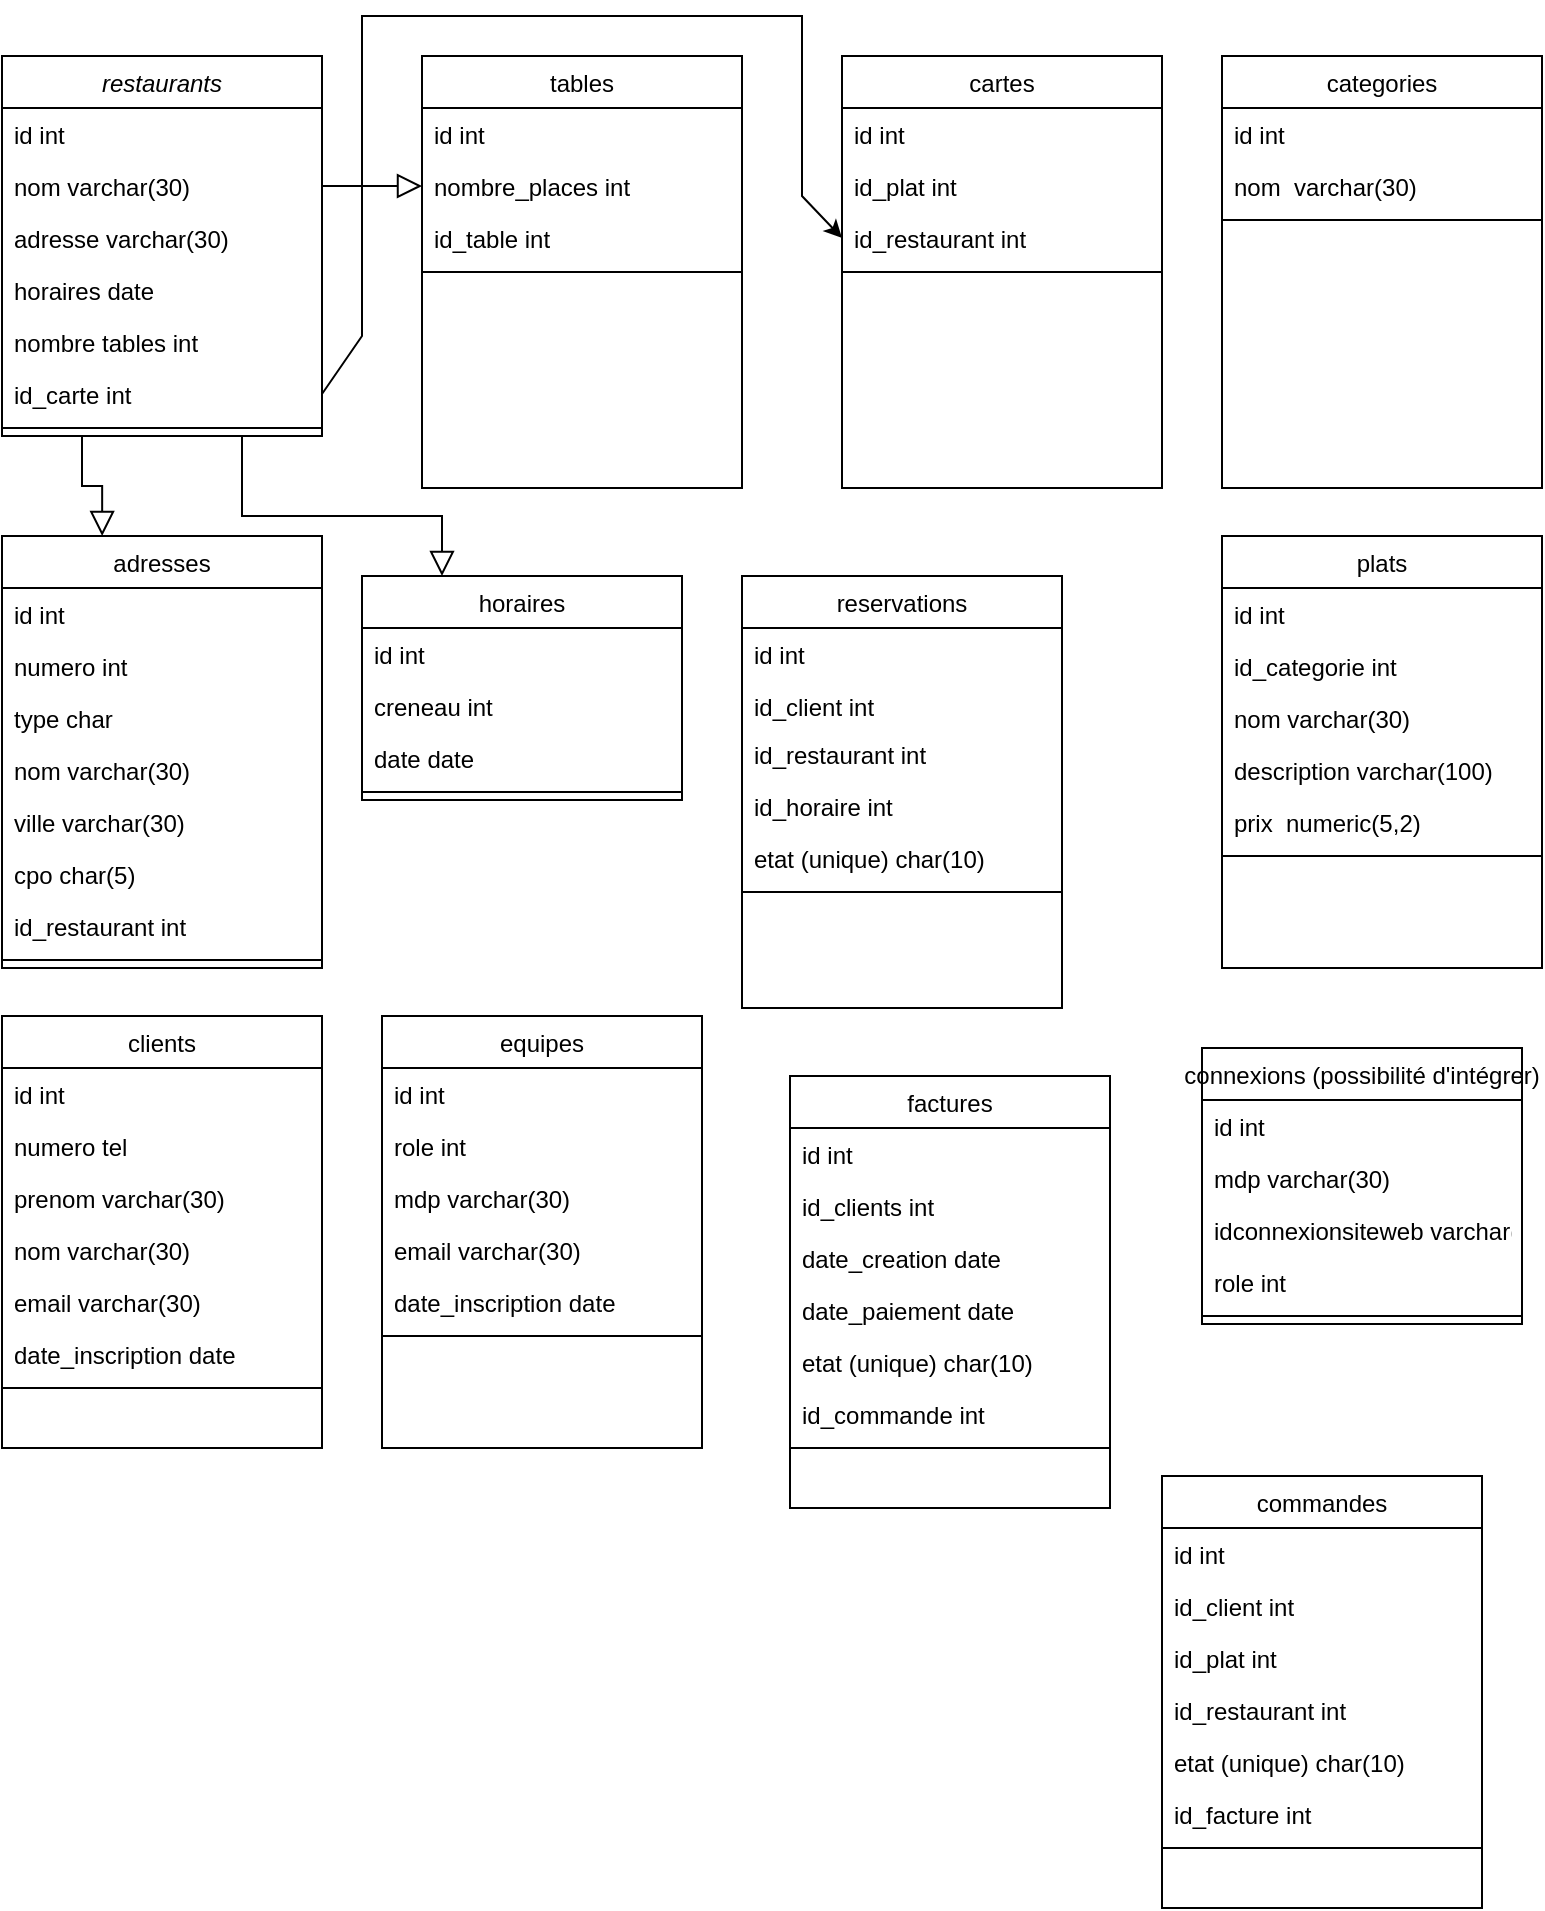<mxfile version="22.1.11" type="github">
  <diagram id="C5RBs43oDa-KdzZeNtuy" name="Page-1">
    <mxGraphModel dx="1687" dy="2047" grid="1" gridSize="10" guides="1" tooltips="1" connect="1" arrows="1" fold="1" page="1" pageScale="1" pageWidth="827" pageHeight="1169" math="0" shadow="0">
      <root>
        <mxCell id="WIyWlLk6GJQsqaUBKTNV-0" />
        <mxCell id="WIyWlLk6GJQsqaUBKTNV-1" parent="WIyWlLk6GJQsqaUBKTNV-0" />
        <mxCell id="zkfFHV4jXpPFQw0GAbJ--0" value="restaurants" style="swimlane;fontStyle=2;align=center;verticalAlign=top;childLayout=stackLayout;horizontal=1;startSize=26;horizontalStack=0;resizeParent=1;resizeLast=0;collapsible=1;marginBottom=0;rounded=0;shadow=0;strokeWidth=1;" parent="WIyWlLk6GJQsqaUBKTNV-1" vertex="1">
          <mxGeometry x="20" y="20" width="160" height="190" as="geometry">
            <mxRectangle x="230" y="140" width="160" height="26" as="alternateBounds" />
          </mxGeometry>
        </mxCell>
        <mxCell id="Daupk8jCRFXHcNshcbmI-2" value="id int" style="text;align=left;verticalAlign=top;spacingLeft=4;spacingRight=4;overflow=hidden;rotatable=0;points=[[0,0.5],[1,0.5]];portConstraint=eastwest;rounded=0;shadow=0;html=0;" vertex="1" parent="zkfFHV4jXpPFQw0GAbJ--0">
          <mxGeometry y="26" width="160" height="26" as="geometry" />
        </mxCell>
        <mxCell id="zkfFHV4jXpPFQw0GAbJ--1" value="nom varchar(30)" style="text;align=left;verticalAlign=top;spacingLeft=4;spacingRight=4;overflow=hidden;rotatable=0;points=[[0,0.5],[1,0.5]];portConstraint=eastwest;" parent="zkfFHV4jXpPFQw0GAbJ--0" vertex="1">
          <mxGeometry y="52" width="160" height="26" as="geometry" />
        </mxCell>
        <mxCell id="zkfFHV4jXpPFQw0GAbJ--2" value="adresse varchar(30)" style="text;align=left;verticalAlign=top;spacingLeft=4;spacingRight=4;overflow=hidden;rotatable=0;points=[[0,0.5],[1,0.5]];portConstraint=eastwest;rounded=0;shadow=0;html=0;" parent="zkfFHV4jXpPFQw0GAbJ--0" vertex="1">
          <mxGeometry y="78" width="160" height="26" as="geometry" />
        </mxCell>
        <mxCell id="zkfFHV4jXpPFQw0GAbJ--3" value="horaires date" style="text;align=left;verticalAlign=top;spacingLeft=4;spacingRight=4;overflow=hidden;rotatable=0;points=[[0,0.5],[1,0.5]];portConstraint=eastwest;rounded=0;shadow=0;html=0;" parent="zkfFHV4jXpPFQw0GAbJ--0" vertex="1">
          <mxGeometry y="104" width="160" height="26" as="geometry" />
        </mxCell>
        <mxCell id="THNNSNgmlFF1877StKQR-0" value="nombre tables int" style="text;align=left;verticalAlign=top;spacingLeft=4;spacingRight=4;overflow=hidden;rotatable=0;points=[[0,0.5],[1,0.5]];portConstraint=eastwest;rounded=0;shadow=0;html=0;" parent="zkfFHV4jXpPFQw0GAbJ--0" vertex="1">
          <mxGeometry y="130" width="160" height="26" as="geometry" />
        </mxCell>
        <mxCell id="THNNSNgmlFF1877StKQR-6" value="id_carte int" style="text;align=left;verticalAlign=top;spacingLeft=4;spacingRight=4;overflow=hidden;rotatable=0;points=[[0,0.5],[1,0.5]];portConstraint=eastwest;rounded=0;shadow=0;html=0;" parent="zkfFHV4jXpPFQw0GAbJ--0" vertex="1">
          <mxGeometry y="156" width="160" height="26" as="geometry" />
        </mxCell>
        <mxCell id="zkfFHV4jXpPFQw0GAbJ--4" value="" style="line;html=1;strokeWidth=1;align=left;verticalAlign=middle;spacingTop=-1;spacingLeft=3;spacingRight=3;rotatable=0;labelPosition=right;points=[];portConstraint=eastwest;" parent="zkfFHV4jXpPFQw0GAbJ--0" vertex="1">
          <mxGeometry y="182" width="160" height="8" as="geometry" />
        </mxCell>
        <mxCell id="zkfFHV4jXpPFQw0GAbJ--6" value="adresses" style="swimlane;fontStyle=0;align=center;verticalAlign=top;childLayout=stackLayout;horizontal=1;startSize=26;horizontalStack=0;resizeParent=1;resizeLast=0;collapsible=1;marginBottom=0;rounded=0;shadow=0;strokeWidth=1;" parent="WIyWlLk6GJQsqaUBKTNV-1" vertex="1">
          <mxGeometry x="20" y="260" width="160" height="216" as="geometry">
            <mxRectangle x="130" y="380" width="160" height="26" as="alternateBounds" />
          </mxGeometry>
        </mxCell>
        <mxCell id="Daupk8jCRFXHcNshcbmI-3" value="id int" style="text;align=left;verticalAlign=top;spacingLeft=4;spacingRight=4;overflow=hidden;rotatable=0;points=[[0,0.5],[1,0.5]];portConstraint=eastwest;rounded=0;shadow=0;html=0;" vertex="1" parent="zkfFHV4jXpPFQw0GAbJ--6">
          <mxGeometry y="26" width="160" height="26" as="geometry" />
        </mxCell>
        <mxCell id="zkfFHV4jXpPFQw0GAbJ--7" value="numero int" style="text;align=left;verticalAlign=top;spacingLeft=4;spacingRight=4;overflow=hidden;rotatable=0;points=[[0,0.5],[1,0.5]];portConstraint=eastwest;" parent="zkfFHV4jXpPFQw0GAbJ--6" vertex="1">
          <mxGeometry y="52" width="160" height="26" as="geometry" />
        </mxCell>
        <mxCell id="zkfFHV4jXpPFQw0GAbJ--8" value="type char" style="text;align=left;verticalAlign=top;spacingLeft=4;spacingRight=4;overflow=hidden;rotatable=0;points=[[0,0.5],[1,0.5]];portConstraint=eastwest;rounded=0;shadow=0;html=0;" parent="zkfFHV4jXpPFQw0GAbJ--6" vertex="1">
          <mxGeometry y="78" width="160" height="26" as="geometry" />
        </mxCell>
        <mxCell id="THNNSNgmlFF1877StKQR-1" value="nom varchar(30)" style="text;align=left;verticalAlign=top;spacingLeft=4;spacingRight=4;overflow=hidden;rotatable=0;points=[[0,0.5],[1,0.5]];portConstraint=eastwest;rounded=0;shadow=0;html=0;" parent="zkfFHV4jXpPFQw0GAbJ--6" vertex="1">
          <mxGeometry y="104" width="160" height="26" as="geometry" />
        </mxCell>
        <mxCell id="THNNSNgmlFF1877StKQR-3" value="ville varchar(30)" style="text;align=left;verticalAlign=top;spacingLeft=4;spacingRight=4;overflow=hidden;rotatable=0;points=[[0,0.5],[1,0.5]];portConstraint=eastwest;rounded=0;shadow=0;html=0;" parent="zkfFHV4jXpPFQw0GAbJ--6" vertex="1">
          <mxGeometry y="130" width="160" height="26" as="geometry" />
        </mxCell>
        <mxCell id="THNNSNgmlFF1877StKQR-2" value="cpo char(5)" style="text;align=left;verticalAlign=top;spacingLeft=4;spacingRight=4;overflow=hidden;rotatable=0;points=[[0,0.5],[1,0.5]];portConstraint=eastwest;rounded=0;shadow=0;html=0;" parent="zkfFHV4jXpPFQw0GAbJ--6" vertex="1">
          <mxGeometry y="156" width="160" height="26" as="geometry" />
        </mxCell>
        <mxCell id="THNNSNgmlFF1877StKQR-34" value="id_restaurant int" style="text;align=left;verticalAlign=top;spacingLeft=4;spacingRight=4;overflow=hidden;rotatable=0;points=[[0,0.5],[1,0.5]];portConstraint=eastwest;rounded=0;shadow=0;html=0;" parent="zkfFHV4jXpPFQw0GAbJ--6" vertex="1">
          <mxGeometry y="182" width="160" height="26" as="geometry" />
        </mxCell>
        <mxCell id="zkfFHV4jXpPFQw0GAbJ--9" value="" style="line;html=1;strokeWidth=1;align=left;verticalAlign=middle;spacingTop=-1;spacingLeft=3;spacingRight=3;rotatable=0;labelPosition=right;points=[];portConstraint=eastwest;" parent="zkfFHV4jXpPFQw0GAbJ--6" vertex="1">
          <mxGeometry y="208" width="160" height="8" as="geometry" />
        </mxCell>
        <mxCell id="zkfFHV4jXpPFQw0GAbJ--12" value="" style="endArrow=block;endSize=10;endFill=0;shadow=0;strokeWidth=1;rounded=0;edgeStyle=elbowEdgeStyle;elbow=vertical;entryX=0.313;entryY=0;entryDx=0;entryDy=0;entryPerimeter=0;exitX=0.25;exitY=1;exitDx=0;exitDy=0;" parent="WIyWlLk6GJQsqaUBKTNV-1" source="zkfFHV4jXpPFQw0GAbJ--0" target="zkfFHV4jXpPFQw0GAbJ--6" edge="1">
          <mxGeometry width="160" relative="1" as="geometry">
            <mxPoint x="190" y="210" as="sourcePoint" />
            <mxPoint x="220" y="210" as="targetPoint" />
          </mxGeometry>
        </mxCell>
        <mxCell id="zkfFHV4jXpPFQw0GAbJ--13" value="horaires" style="swimlane;fontStyle=0;align=center;verticalAlign=top;childLayout=stackLayout;horizontal=1;startSize=26;horizontalStack=0;resizeParent=1;resizeLast=0;collapsible=1;marginBottom=0;rounded=0;shadow=0;strokeWidth=1;" parent="WIyWlLk6GJQsqaUBKTNV-1" vertex="1">
          <mxGeometry x="200" y="280" width="160" height="112" as="geometry">
            <mxRectangle x="340" y="380" width="170" height="26" as="alternateBounds" />
          </mxGeometry>
        </mxCell>
        <mxCell id="Daupk8jCRFXHcNshcbmI-5" value="id int" style="text;align=left;verticalAlign=top;spacingLeft=4;spacingRight=4;overflow=hidden;rotatable=0;points=[[0,0.5],[1,0.5]];portConstraint=eastwest;rounded=0;shadow=0;html=0;" vertex="1" parent="zkfFHV4jXpPFQw0GAbJ--13">
          <mxGeometry y="26" width="160" height="26" as="geometry" />
        </mxCell>
        <mxCell id="zkfFHV4jXpPFQw0GAbJ--14" value="creneau int" style="text;align=left;verticalAlign=top;spacingLeft=4;spacingRight=4;overflow=hidden;rotatable=0;points=[[0,0.5],[1,0.5]];portConstraint=eastwest;" parent="zkfFHV4jXpPFQw0GAbJ--13" vertex="1">
          <mxGeometry y="52" width="160" height="26" as="geometry" />
        </mxCell>
        <mxCell id="THNNSNgmlFF1877StKQR-5" value="date date" style="text;align=left;verticalAlign=top;spacingLeft=4;spacingRight=4;overflow=hidden;rotatable=0;points=[[0,0.5],[1,0.5]];portConstraint=eastwest;" parent="zkfFHV4jXpPFQw0GAbJ--13" vertex="1">
          <mxGeometry y="78" width="160" height="26" as="geometry" />
        </mxCell>
        <mxCell id="zkfFHV4jXpPFQw0GAbJ--15" value="" style="line;html=1;strokeWidth=1;align=left;verticalAlign=middle;spacingTop=-1;spacingLeft=3;spacingRight=3;rotatable=0;labelPosition=right;points=[];portConstraint=eastwest;" parent="zkfFHV4jXpPFQw0GAbJ--13" vertex="1">
          <mxGeometry y="104" width="160" height="8" as="geometry" />
        </mxCell>
        <mxCell id="zkfFHV4jXpPFQw0GAbJ--16" value="" style="endArrow=block;endSize=10;endFill=0;shadow=0;strokeWidth=1;rounded=0;edgeStyle=elbowEdgeStyle;elbow=vertical;entryX=0.25;entryY=0;entryDx=0;entryDy=0;exitX=0.75;exitY=1;exitDx=0;exitDy=0;" parent="WIyWlLk6GJQsqaUBKTNV-1" source="zkfFHV4jXpPFQw0GAbJ--0" target="zkfFHV4jXpPFQw0GAbJ--13" edge="1">
          <mxGeometry width="160" relative="1" as="geometry">
            <mxPoint x="230" y="210" as="sourcePoint" />
            <mxPoint x="310" y="271" as="targetPoint" />
            <Array as="points">
              <mxPoint x="220" y="250" />
              <mxPoint x="250" y="340" />
            </Array>
          </mxGeometry>
        </mxCell>
        <mxCell id="zkfFHV4jXpPFQw0GAbJ--17" value="tables" style="swimlane;fontStyle=0;align=center;verticalAlign=top;childLayout=stackLayout;horizontal=1;startSize=26;horizontalStack=0;resizeParent=1;resizeLast=0;collapsible=1;marginBottom=0;rounded=0;shadow=0;strokeWidth=1;" parent="WIyWlLk6GJQsqaUBKTNV-1" vertex="1">
          <mxGeometry x="230" y="20" width="160" height="216" as="geometry">
            <mxRectangle x="550" y="140" width="160" height="26" as="alternateBounds" />
          </mxGeometry>
        </mxCell>
        <mxCell id="Daupk8jCRFXHcNshcbmI-1" value="id int" style="text;align=left;verticalAlign=top;spacingLeft=4;spacingRight=4;overflow=hidden;rotatable=0;points=[[0,0.5],[1,0.5]];portConstraint=eastwest;rounded=0;shadow=0;html=0;" vertex="1" parent="zkfFHV4jXpPFQw0GAbJ--17">
          <mxGeometry y="26" width="160" height="26" as="geometry" />
        </mxCell>
        <mxCell id="zkfFHV4jXpPFQw0GAbJ--19" value="nombre_places int" style="text;align=left;verticalAlign=top;spacingLeft=4;spacingRight=4;overflow=hidden;rotatable=0;points=[[0,0.5],[1,0.5]];portConstraint=eastwest;rounded=0;shadow=0;html=0;" parent="zkfFHV4jXpPFQw0GAbJ--17" vertex="1">
          <mxGeometry y="52" width="160" height="26" as="geometry" />
        </mxCell>
        <mxCell id="THNNSNgmlFF1877StKQR-4" value="id_table int" style="text;align=left;verticalAlign=top;spacingLeft=4;spacingRight=4;overflow=hidden;rotatable=0;points=[[0,0.5],[1,0.5]];portConstraint=eastwest;rounded=0;shadow=0;html=0;" parent="zkfFHV4jXpPFQw0GAbJ--17" vertex="1">
          <mxGeometry y="78" width="160" height="26" as="geometry" />
        </mxCell>
        <mxCell id="zkfFHV4jXpPFQw0GAbJ--23" value="" style="line;html=1;strokeWidth=1;align=left;verticalAlign=middle;spacingTop=-1;spacingLeft=3;spacingRight=3;rotatable=0;labelPosition=right;points=[];portConstraint=eastwest;" parent="zkfFHV4jXpPFQw0GAbJ--17" vertex="1">
          <mxGeometry y="104" width="160" height="8" as="geometry" />
        </mxCell>
        <mxCell id="THNNSNgmlFF1877StKQR-7" value="cartes" style="swimlane;fontStyle=0;align=center;verticalAlign=top;childLayout=stackLayout;horizontal=1;startSize=26;horizontalStack=0;resizeParent=1;resizeLast=0;collapsible=1;marginBottom=0;rounded=0;shadow=0;strokeWidth=1;" parent="WIyWlLk6GJQsqaUBKTNV-1" vertex="1">
          <mxGeometry x="440" y="20" width="160" height="216" as="geometry">
            <mxRectangle x="550" y="140" width="160" height="26" as="alternateBounds" />
          </mxGeometry>
        </mxCell>
        <mxCell id="Daupk8jCRFXHcNshcbmI-7" value="id int" style="text;align=left;verticalAlign=top;spacingLeft=4;spacingRight=4;overflow=hidden;rotatable=0;points=[[0,0.5],[1,0.5]];portConstraint=eastwest;rounded=0;shadow=0;html=0;" vertex="1" parent="THNNSNgmlFF1877StKQR-7">
          <mxGeometry y="26" width="160" height="26" as="geometry" />
        </mxCell>
        <mxCell id="THNNSNgmlFF1877StKQR-8" value="id_plat int" style="text;align=left;verticalAlign=top;spacingLeft=4;spacingRight=4;overflow=hidden;rotatable=0;points=[[0,0.5],[1,0.5]];portConstraint=eastwest;rounded=0;shadow=0;html=0;" parent="THNNSNgmlFF1877StKQR-7" vertex="1">
          <mxGeometry y="52" width="160" height="26" as="geometry" />
        </mxCell>
        <mxCell id="THNNSNgmlFF1877StKQR-26" value="id_restaurant int" style="text;align=left;verticalAlign=top;spacingLeft=4;spacingRight=4;overflow=hidden;rotatable=0;points=[[0,0.5],[1,0.5]];portConstraint=eastwest;rounded=0;shadow=0;html=0;" parent="THNNSNgmlFF1877StKQR-7" vertex="1">
          <mxGeometry y="78" width="160" height="26" as="geometry" />
        </mxCell>
        <mxCell id="THNNSNgmlFF1877StKQR-10" value="" style="line;html=1;strokeWidth=1;align=left;verticalAlign=middle;spacingTop=-1;spacingLeft=3;spacingRight=3;rotatable=0;labelPosition=right;points=[];portConstraint=eastwest;" parent="THNNSNgmlFF1877StKQR-7" vertex="1">
          <mxGeometry y="104" width="160" height="8" as="geometry" />
        </mxCell>
        <mxCell id="THNNSNgmlFF1877StKQR-13" value="categories" style="swimlane;fontStyle=0;align=center;verticalAlign=top;childLayout=stackLayout;horizontal=1;startSize=26;horizontalStack=0;resizeParent=1;resizeLast=0;collapsible=1;marginBottom=0;rounded=0;shadow=0;strokeWidth=1;" parent="WIyWlLk6GJQsqaUBKTNV-1" vertex="1">
          <mxGeometry x="630" y="20" width="160" height="216" as="geometry">
            <mxRectangle x="550" y="140" width="160" height="26" as="alternateBounds" />
          </mxGeometry>
        </mxCell>
        <mxCell id="Daupk8jCRFXHcNshcbmI-10" value="id int" style="text;align=left;verticalAlign=top;spacingLeft=4;spacingRight=4;overflow=hidden;rotatable=0;points=[[0,0.5],[1,0.5]];portConstraint=eastwest;rounded=0;shadow=0;html=0;" vertex="1" parent="THNNSNgmlFF1877StKQR-13">
          <mxGeometry y="26" width="160" height="26" as="geometry" />
        </mxCell>
        <mxCell id="THNNSNgmlFF1877StKQR-14" value="nom  varchar(30)" style="text;align=left;verticalAlign=top;spacingLeft=4;spacingRight=4;overflow=hidden;rotatable=0;points=[[0,0.5],[1,0.5]];portConstraint=eastwest;rounded=0;shadow=0;html=0;" parent="THNNSNgmlFF1877StKQR-13" vertex="1">
          <mxGeometry y="52" width="160" height="26" as="geometry" />
        </mxCell>
        <mxCell id="THNNSNgmlFF1877StKQR-18" value="" style="line;html=1;strokeWidth=1;align=left;verticalAlign=middle;spacingTop=-1;spacingLeft=3;spacingRight=3;rotatable=0;labelPosition=right;points=[];portConstraint=eastwest;" parent="THNNSNgmlFF1877StKQR-13" vertex="1">
          <mxGeometry y="78" width="160" height="8" as="geometry" />
        </mxCell>
        <mxCell id="THNNSNgmlFF1877StKQR-27" value="plats" style="swimlane;fontStyle=0;align=center;verticalAlign=top;childLayout=stackLayout;horizontal=1;startSize=26;horizontalStack=0;resizeParent=1;resizeLast=0;collapsible=1;marginBottom=0;rounded=0;shadow=0;strokeWidth=1;" parent="WIyWlLk6GJQsqaUBKTNV-1" vertex="1">
          <mxGeometry x="630" y="260" width="160" height="216" as="geometry">
            <mxRectangle x="550" y="140" width="160" height="26" as="alternateBounds" />
          </mxGeometry>
        </mxCell>
        <mxCell id="Daupk8jCRFXHcNshcbmI-11" value="id int" style="text;align=left;verticalAlign=top;spacingLeft=4;spacingRight=4;overflow=hidden;rotatable=0;points=[[0,0.5],[1,0.5]];portConstraint=eastwest;rounded=0;shadow=0;html=0;" vertex="1" parent="THNNSNgmlFF1877StKQR-27">
          <mxGeometry y="26" width="160" height="26" as="geometry" />
        </mxCell>
        <mxCell id="THNNSNgmlFF1877StKQR-29" value="id_categorie int" style="text;align=left;verticalAlign=top;spacingLeft=4;spacingRight=4;overflow=hidden;rotatable=0;points=[[0,0.5],[1,0.5]];portConstraint=eastwest;rounded=0;shadow=0;html=0;" parent="THNNSNgmlFF1877StKQR-27" vertex="1">
          <mxGeometry y="52" width="160" height="26" as="geometry" />
        </mxCell>
        <mxCell id="THNNSNgmlFF1877StKQR-32" value="nom varchar(30)" style="text;align=left;verticalAlign=top;spacingLeft=4;spacingRight=4;overflow=hidden;rotatable=0;points=[[0,0.5],[1,0.5]];portConstraint=eastwest;rounded=0;shadow=0;html=0;" parent="THNNSNgmlFF1877StKQR-27" vertex="1">
          <mxGeometry y="78" width="160" height="26" as="geometry" />
        </mxCell>
        <mxCell id="THNNSNgmlFF1877StKQR-33" value="description varchar(100)" style="text;align=left;verticalAlign=top;spacingLeft=4;spacingRight=4;overflow=hidden;rotatable=0;points=[[0,0.5],[1,0.5]];portConstraint=eastwest;rounded=0;shadow=0;html=0;" parent="THNNSNgmlFF1877StKQR-27" vertex="1">
          <mxGeometry y="104" width="160" height="26" as="geometry" />
        </mxCell>
        <mxCell id="THNNSNgmlFF1877StKQR-81" value="prix  numeric(5,2)" style="text;align=left;verticalAlign=top;spacingLeft=4;spacingRight=4;overflow=hidden;rotatable=0;points=[[0,0.5],[1,0.5]];portConstraint=eastwest;rounded=0;shadow=0;html=0;" parent="THNNSNgmlFF1877StKQR-27" vertex="1">
          <mxGeometry y="130" width="160" height="26" as="geometry" />
        </mxCell>
        <mxCell id="THNNSNgmlFF1877StKQR-31" value="" style="line;html=1;strokeWidth=1;align=left;verticalAlign=middle;spacingTop=-1;spacingLeft=3;spacingRight=3;rotatable=0;labelPosition=right;points=[];portConstraint=eastwest;" parent="THNNSNgmlFF1877StKQR-27" vertex="1">
          <mxGeometry y="156" width="160" height="8" as="geometry" />
        </mxCell>
        <mxCell id="THNNSNgmlFF1877StKQR-35" value="clients" style="swimlane;fontStyle=0;align=center;verticalAlign=top;childLayout=stackLayout;horizontal=1;startSize=26;horizontalStack=0;resizeParent=1;resizeLast=0;collapsible=1;marginBottom=0;rounded=0;shadow=0;strokeWidth=1;" parent="WIyWlLk6GJQsqaUBKTNV-1" vertex="1">
          <mxGeometry x="20" y="500" width="160" height="216" as="geometry">
            <mxRectangle x="130" y="380" width="160" height="26" as="alternateBounds" />
          </mxGeometry>
        </mxCell>
        <mxCell id="Daupk8jCRFXHcNshcbmI-4" value="id int" style="text;align=left;verticalAlign=top;spacingLeft=4;spacingRight=4;overflow=hidden;rotatable=0;points=[[0,0.5],[1,0.5]];portConstraint=eastwest;rounded=0;shadow=0;html=0;" vertex="1" parent="THNNSNgmlFF1877StKQR-35">
          <mxGeometry y="26" width="160" height="26" as="geometry" />
        </mxCell>
        <mxCell id="THNNSNgmlFF1877StKQR-36" value="numero tel " style="text;align=left;verticalAlign=top;spacingLeft=4;spacingRight=4;overflow=hidden;rotatable=0;points=[[0,0.5],[1,0.5]];portConstraint=eastwest;" parent="THNNSNgmlFF1877StKQR-35" vertex="1">
          <mxGeometry y="52" width="160" height="26" as="geometry" />
        </mxCell>
        <mxCell id="THNNSNgmlFF1877StKQR-37" value="prenom varchar(30)" style="text;align=left;verticalAlign=top;spacingLeft=4;spacingRight=4;overflow=hidden;rotatable=0;points=[[0,0.5],[1,0.5]];portConstraint=eastwest;rounded=0;shadow=0;html=0;" parent="THNNSNgmlFF1877StKQR-35" vertex="1">
          <mxGeometry y="78" width="160" height="26" as="geometry" />
        </mxCell>
        <mxCell id="THNNSNgmlFF1877StKQR-38" value="nom varchar(30)" style="text;align=left;verticalAlign=top;spacingLeft=4;spacingRight=4;overflow=hidden;rotatable=0;points=[[0,0.5],[1,0.5]];portConstraint=eastwest;rounded=0;shadow=0;html=0;" parent="THNNSNgmlFF1877StKQR-35" vertex="1">
          <mxGeometry y="104" width="160" height="26" as="geometry" />
        </mxCell>
        <mxCell id="THNNSNgmlFF1877StKQR-39" value="email varchar(30)" style="text;align=left;verticalAlign=top;spacingLeft=4;spacingRight=4;overflow=hidden;rotatable=0;points=[[0,0.5],[1,0.5]];portConstraint=eastwest;rounded=0;shadow=0;html=0;" parent="THNNSNgmlFF1877StKQR-35" vertex="1">
          <mxGeometry y="130" width="160" height="26" as="geometry" />
        </mxCell>
        <mxCell id="THNNSNgmlFF1877StKQR-40" value="date_inscription date" style="text;align=left;verticalAlign=top;spacingLeft=4;spacingRight=4;overflow=hidden;rotatable=0;points=[[0,0.5],[1,0.5]];portConstraint=eastwest;rounded=0;shadow=0;html=0;" parent="THNNSNgmlFF1877StKQR-35" vertex="1">
          <mxGeometry y="156" width="160" height="26" as="geometry" />
        </mxCell>
        <mxCell id="THNNSNgmlFF1877StKQR-42" value="" style="line;html=1;strokeWidth=1;align=left;verticalAlign=middle;spacingTop=-1;spacingLeft=3;spacingRight=3;rotatable=0;labelPosition=right;points=[];portConstraint=eastwest;" parent="THNNSNgmlFF1877StKQR-35" vertex="1">
          <mxGeometry y="182" width="160" height="8" as="geometry" />
        </mxCell>
        <mxCell id="THNNSNgmlFF1877StKQR-43" value="equipes" style="swimlane;fontStyle=0;align=center;verticalAlign=top;childLayout=stackLayout;horizontal=1;startSize=26;horizontalStack=0;resizeParent=1;resizeLast=0;collapsible=1;marginBottom=0;rounded=0;shadow=0;strokeWidth=1;" parent="WIyWlLk6GJQsqaUBKTNV-1" vertex="1">
          <mxGeometry x="210" y="500" width="160" height="216" as="geometry">
            <mxRectangle x="130" y="380" width="160" height="26" as="alternateBounds" />
          </mxGeometry>
        </mxCell>
        <mxCell id="Daupk8jCRFXHcNshcbmI-6" value="id int" style="text;align=left;verticalAlign=top;spacingLeft=4;spacingRight=4;overflow=hidden;rotatable=0;points=[[0,0.5],[1,0.5]];portConstraint=eastwest;rounded=0;shadow=0;html=0;" vertex="1" parent="THNNSNgmlFF1877StKQR-43">
          <mxGeometry y="26" width="160" height="26" as="geometry" />
        </mxCell>
        <mxCell id="THNNSNgmlFF1877StKQR-44" value="role int" style="text;align=left;verticalAlign=top;spacingLeft=4;spacingRight=4;overflow=hidden;rotatable=0;points=[[0,0.5],[1,0.5]];portConstraint=eastwest;" parent="THNNSNgmlFF1877StKQR-43" vertex="1">
          <mxGeometry y="52" width="160" height="26" as="geometry" />
        </mxCell>
        <mxCell id="THNNSNgmlFF1877StKQR-46" value="mdp varchar(30)" style="text;align=left;verticalAlign=top;spacingLeft=4;spacingRight=4;overflow=hidden;rotatable=0;points=[[0,0.5],[1,0.5]];portConstraint=eastwest;rounded=0;shadow=0;html=0;" parent="THNNSNgmlFF1877StKQR-43" vertex="1">
          <mxGeometry y="78" width="160" height="26" as="geometry" />
        </mxCell>
        <mxCell id="THNNSNgmlFF1877StKQR-47" value="email varchar(30)" style="text;align=left;verticalAlign=top;spacingLeft=4;spacingRight=4;overflow=hidden;rotatable=0;points=[[0,0.5],[1,0.5]];portConstraint=eastwest;rounded=0;shadow=0;html=0;" parent="THNNSNgmlFF1877StKQR-43" vertex="1">
          <mxGeometry y="104" width="160" height="26" as="geometry" />
        </mxCell>
        <mxCell id="THNNSNgmlFF1877StKQR-48" value="date_inscription date" style="text;align=left;verticalAlign=top;spacingLeft=4;spacingRight=4;overflow=hidden;rotatable=0;points=[[0,0.5],[1,0.5]];portConstraint=eastwest;rounded=0;shadow=0;html=0;" parent="THNNSNgmlFF1877StKQR-43" vertex="1">
          <mxGeometry y="130" width="160" height="26" as="geometry" />
        </mxCell>
        <mxCell id="THNNSNgmlFF1877StKQR-49" value="" style="line;html=1;strokeWidth=1;align=left;verticalAlign=middle;spacingTop=-1;spacingLeft=3;spacingRight=3;rotatable=0;labelPosition=right;points=[];portConstraint=eastwest;" parent="THNNSNgmlFF1877StKQR-43" vertex="1">
          <mxGeometry y="156" width="160" height="8" as="geometry" />
        </mxCell>
        <mxCell id="THNNSNgmlFF1877StKQR-52" value="connexions (possibilité d&#39;intégrer)" style="swimlane;fontStyle=0;align=center;verticalAlign=top;childLayout=stackLayout;horizontal=1;startSize=26;horizontalStack=0;resizeParent=1;resizeLast=0;collapsible=1;marginBottom=0;rounded=0;shadow=0;strokeWidth=1;" parent="WIyWlLk6GJQsqaUBKTNV-1" vertex="1">
          <mxGeometry x="620" y="516" width="160" height="138" as="geometry">
            <mxRectangle x="340" y="380" width="170" height="26" as="alternateBounds" />
          </mxGeometry>
        </mxCell>
        <mxCell id="Daupk8jCRFXHcNshcbmI-12" value="id int" style="text;align=left;verticalAlign=top;spacingLeft=4;spacingRight=4;overflow=hidden;rotatable=0;points=[[0,0.5],[1,0.5]];portConstraint=eastwest;rounded=0;shadow=0;html=0;" vertex="1" parent="THNNSNgmlFF1877StKQR-52">
          <mxGeometry y="26" width="160" height="26" as="geometry" />
        </mxCell>
        <mxCell id="THNNSNgmlFF1877StKQR-56" value="mdp varchar(30)" style="text;align=left;verticalAlign=top;spacingLeft=4;spacingRight=4;overflow=hidden;rotatable=0;points=[[0,0.5],[1,0.5]];portConstraint=eastwest;rounded=0;shadow=0;html=0;" parent="THNNSNgmlFF1877StKQR-52" vertex="1">
          <mxGeometry y="52" width="160" height="26" as="geometry" />
        </mxCell>
        <mxCell id="THNNSNgmlFF1877StKQR-57" value="idconnexionsiteweb varchar(30)" style="text;align=left;verticalAlign=top;spacingLeft=4;spacingRight=4;overflow=hidden;rotatable=0;points=[[0,0.5],[1,0.5]];portConstraint=eastwest;rounded=0;shadow=0;html=0;" parent="THNNSNgmlFF1877StKQR-52" vertex="1">
          <mxGeometry y="78" width="160" height="26" as="geometry" />
        </mxCell>
        <mxCell id="THNNSNgmlFF1877StKQR-58" value="role int" style="text;align=left;verticalAlign=top;spacingLeft=4;spacingRight=4;overflow=hidden;rotatable=0;points=[[0,0.5],[1,0.5]];portConstraint=eastwest;" parent="THNNSNgmlFF1877StKQR-52" vertex="1">
          <mxGeometry y="104" width="160" height="26" as="geometry" />
        </mxCell>
        <mxCell id="THNNSNgmlFF1877StKQR-55" value="" style="line;html=1;strokeWidth=1;align=left;verticalAlign=middle;spacingTop=-1;spacingLeft=3;spacingRight=3;rotatable=0;labelPosition=right;points=[];portConstraint=eastwest;" parent="THNNSNgmlFF1877StKQR-52" vertex="1">
          <mxGeometry y="130" width="160" height="8" as="geometry" />
        </mxCell>
        <mxCell id="THNNSNgmlFF1877StKQR-59" value="reservations" style="swimlane;fontStyle=0;align=center;verticalAlign=top;childLayout=stackLayout;horizontal=1;startSize=26;horizontalStack=0;resizeParent=1;resizeLast=0;collapsible=1;marginBottom=0;rounded=0;shadow=0;strokeWidth=1;" parent="WIyWlLk6GJQsqaUBKTNV-1" vertex="1">
          <mxGeometry x="390" y="280" width="160" height="216" as="geometry">
            <mxRectangle x="550" y="140" width="160" height="26" as="alternateBounds" />
          </mxGeometry>
        </mxCell>
        <mxCell id="Daupk8jCRFXHcNshcbmI-8" value="id int" style="text;align=left;verticalAlign=top;spacingLeft=4;spacingRight=4;overflow=hidden;rotatable=0;points=[[0,0.5],[1,0.5]];portConstraint=eastwest;rounded=0;shadow=0;html=0;" vertex="1" parent="THNNSNgmlFF1877StKQR-59">
          <mxGeometry y="26" width="160" height="26" as="geometry" />
        </mxCell>
        <mxCell id="THNNSNgmlFF1877StKQR-60" value="id_client int" style="text;align=left;verticalAlign=top;spacingLeft=4;spacingRight=4;overflow=hidden;rotatable=0;points=[[0,0.5],[1,0.5]];portConstraint=eastwest;rounded=0;shadow=0;html=0;" parent="THNNSNgmlFF1877StKQR-59" vertex="1">
          <mxGeometry y="52" width="160" height="24" as="geometry" />
        </mxCell>
        <mxCell id="THNNSNgmlFF1877StKQR-64" value="id_restaurant int" style="text;align=left;verticalAlign=top;spacingLeft=4;spacingRight=4;overflow=hidden;rotatable=0;points=[[0,0.5],[1,0.5]];portConstraint=eastwest;rounded=0;shadow=0;html=0;" parent="THNNSNgmlFF1877StKQR-59" vertex="1">
          <mxGeometry y="76" width="160" height="26" as="geometry" />
        </mxCell>
        <mxCell id="THNNSNgmlFF1877StKQR-61" value="id_horaire int" style="text;align=left;verticalAlign=top;spacingLeft=4;spacingRight=4;overflow=hidden;rotatable=0;points=[[0,0.5],[1,0.5]];portConstraint=eastwest;rounded=0;shadow=0;html=0;" parent="THNNSNgmlFF1877StKQR-59" vertex="1">
          <mxGeometry y="102" width="160" height="26" as="geometry" />
        </mxCell>
        <mxCell id="THNNSNgmlFF1877StKQR-65" value="etat (unique) char(10)" style="text;align=left;verticalAlign=top;spacingLeft=4;spacingRight=4;overflow=hidden;rotatable=0;points=[[0,0.5],[1,0.5]];portConstraint=eastwest;rounded=0;shadow=0;html=0;" parent="THNNSNgmlFF1877StKQR-59" vertex="1">
          <mxGeometry y="128" width="160" height="26" as="geometry" />
        </mxCell>
        <mxCell id="THNNSNgmlFF1877StKQR-63" value="" style="line;html=1;strokeWidth=1;align=left;verticalAlign=middle;spacingTop=-1;spacingLeft=3;spacingRight=3;rotatable=0;labelPosition=right;points=[];portConstraint=eastwest;" parent="THNNSNgmlFF1877StKQR-59" vertex="1">
          <mxGeometry y="154" width="160" height="8" as="geometry" />
        </mxCell>
        <mxCell id="THNNSNgmlFF1877StKQR-66" value="factures" style="swimlane;fontStyle=0;align=center;verticalAlign=top;childLayout=stackLayout;horizontal=1;startSize=26;horizontalStack=0;resizeParent=1;resizeLast=0;collapsible=1;marginBottom=0;rounded=0;shadow=0;strokeWidth=1;" parent="WIyWlLk6GJQsqaUBKTNV-1" vertex="1">
          <mxGeometry x="414" y="530" width="160" height="216" as="geometry">
            <mxRectangle x="550" y="140" width="160" height="26" as="alternateBounds" />
          </mxGeometry>
        </mxCell>
        <mxCell id="Daupk8jCRFXHcNshcbmI-9" value="id int" style="text;align=left;verticalAlign=top;spacingLeft=4;spacingRight=4;overflow=hidden;rotatable=0;points=[[0,0.5],[1,0.5]];portConstraint=eastwest;rounded=0;shadow=0;html=0;" vertex="1" parent="THNNSNgmlFF1877StKQR-66">
          <mxGeometry y="26" width="160" height="26" as="geometry" />
        </mxCell>
        <mxCell id="THNNSNgmlFF1877StKQR-67" value="id_clients int" style="text;align=left;verticalAlign=top;spacingLeft=4;spacingRight=4;overflow=hidden;rotatable=0;points=[[0,0.5],[1,0.5]];portConstraint=eastwest;rounded=0;shadow=0;html=0;" parent="THNNSNgmlFF1877StKQR-66" vertex="1">
          <mxGeometry y="52" width="160" height="26" as="geometry" />
        </mxCell>
        <mxCell id="THNNSNgmlFF1877StKQR-71" value="date_creation date" style="text;align=left;verticalAlign=top;spacingLeft=4;spacingRight=4;overflow=hidden;rotatable=0;points=[[0,0.5],[1,0.5]];portConstraint=eastwest;rounded=0;shadow=0;html=0;" parent="THNNSNgmlFF1877StKQR-66" vertex="1">
          <mxGeometry y="78" width="160" height="26" as="geometry" />
        </mxCell>
        <mxCell id="THNNSNgmlFF1877StKQR-69" value="date_paiement date" style="text;align=left;verticalAlign=top;spacingLeft=4;spacingRight=4;overflow=hidden;rotatable=0;points=[[0,0.5],[1,0.5]];portConstraint=eastwest;rounded=0;shadow=0;html=0;" parent="THNNSNgmlFF1877StKQR-66" vertex="1">
          <mxGeometry y="104" width="160" height="26" as="geometry" />
        </mxCell>
        <mxCell id="THNNSNgmlFF1877StKQR-72" value="etat (unique) char(10)" style="text;align=left;verticalAlign=top;spacingLeft=4;spacingRight=4;overflow=hidden;rotatable=0;points=[[0,0.5],[1,0.5]];portConstraint=eastwest;rounded=0;shadow=0;html=0;" parent="THNNSNgmlFF1877StKQR-66" vertex="1">
          <mxGeometry y="130" width="160" height="26" as="geometry" />
        </mxCell>
        <mxCell id="THNNSNgmlFF1877StKQR-73" value="id_commande int" style="text;align=left;verticalAlign=top;spacingLeft=4;spacingRight=4;overflow=hidden;rotatable=0;points=[[0,0.5],[1,0.5]];portConstraint=eastwest;rounded=0;shadow=0;html=0;" parent="THNNSNgmlFF1877StKQR-66" vertex="1">
          <mxGeometry y="156" width="160" height="26" as="geometry" />
        </mxCell>
        <mxCell id="THNNSNgmlFF1877StKQR-70" value="" style="line;html=1;strokeWidth=1;align=left;verticalAlign=middle;spacingTop=-1;spacingLeft=3;spacingRight=3;rotatable=0;labelPosition=right;points=[];portConstraint=eastwest;" parent="THNNSNgmlFF1877StKQR-66" vertex="1">
          <mxGeometry y="182" width="160" height="8" as="geometry" />
        </mxCell>
        <mxCell id="THNNSNgmlFF1877StKQR-74" value="commandes" style="swimlane;fontStyle=0;align=center;verticalAlign=top;childLayout=stackLayout;horizontal=1;startSize=26;horizontalStack=0;resizeParent=1;resizeLast=0;collapsible=1;marginBottom=0;rounded=0;shadow=0;strokeWidth=1;" parent="WIyWlLk6GJQsqaUBKTNV-1" vertex="1">
          <mxGeometry x="600" y="730" width="160" height="216" as="geometry">
            <mxRectangle x="550" y="140" width="160" height="26" as="alternateBounds" />
          </mxGeometry>
        </mxCell>
        <mxCell id="Daupk8jCRFXHcNshcbmI-13" value="id int" style="text;align=left;verticalAlign=top;spacingLeft=4;spacingRight=4;overflow=hidden;rotatable=0;points=[[0,0.5],[1,0.5]];portConstraint=eastwest;rounded=0;shadow=0;html=0;" vertex="1" parent="THNNSNgmlFF1877StKQR-74">
          <mxGeometry y="26" width="160" height="26" as="geometry" />
        </mxCell>
        <mxCell id="THNNSNgmlFF1877StKQR-75" value="id_client int" style="text;align=left;verticalAlign=top;spacingLeft=4;spacingRight=4;overflow=hidden;rotatable=0;points=[[0,0.5],[1,0.5]];portConstraint=eastwest;rounded=0;shadow=0;html=0;" parent="THNNSNgmlFF1877StKQR-74" vertex="1">
          <mxGeometry y="52" width="160" height="26" as="geometry" />
        </mxCell>
        <mxCell id="THNNSNgmlFF1877StKQR-76" value="id_plat int" style="text;align=left;verticalAlign=top;spacingLeft=4;spacingRight=4;overflow=hidden;rotatable=0;points=[[0,0.5],[1,0.5]];portConstraint=eastwest;rounded=0;shadow=0;html=0;" parent="THNNSNgmlFF1877StKQR-74" vertex="1">
          <mxGeometry y="78" width="160" height="26" as="geometry" />
        </mxCell>
        <mxCell id="THNNSNgmlFF1877StKQR-77" value="id_restaurant int" style="text;align=left;verticalAlign=top;spacingLeft=4;spacingRight=4;overflow=hidden;rotatable=0;points=[[0,0.5],[1,0.5]];portConstraint=eastwest;rounded=0;shadow=0;html=0;" parent="THNNSNgmlFF1877StKQR-74" vertex="1">
          <mxGeometry y="104" width="160" height="26" as="geometry" />
        </mxCell>
        <mxCell id="THNNSNgmlFF1877StKQR-78" value="etat (unique) char(10)" style="text;align=left;verticalAlign=top;spacingLeft=4;spacingRight=4;overflow=hidden;rotatable=0;points=[[0,0.5],[1,0.5]];portConstraint=eastwest;rounded=0;shadow=0;html=0;" parent="THNNSNgmlFF1877StKQR-74" vertex="1">
          <mxGeometry y="130" width="160" height="26" as="geometry" />
        </mxCell>
        <mxCell id="THNNSNgmlFF1877StKQR-79" value="id_facture int" style="text;align=left;verticalAlign=top;spacingLeft=4;spacingRight=4;overflow=hidden;rotatable=0;points=[[0,0.5],[1,0.5]];portConstraint=eastwest;rounded=0;shadow=0;html=0;" parent="THNNSNgmlFF1877StKQR-74" vertex="1">
          <mxGeometry y="156" width="160" height="26" as="geometry" />
        </mxCell>
        <mxCell id="THNNSNgmlFF1877StKQR-80" value="" style="line;html=1;strokeWidth=1;align=left;verticalAlign=middle;spacingTop=-1;spacingLeft=3;spacingRight=3;rotatable=0;labelPosition=right;points=[];portConstraint=eastwest;" parent="THNNSNgmlFF1877StKQR-74" vertex="1">
          <mxGeometry y="182" width="160" height="8" as="geometry" />
        </mxCell>
        <mxCell id="THNNSNgmlFF1877StKQR-83" value="" style="endArrow=block;endSize=10;endFill=0;shadow=0;strokeWidth=1;rounded=0;edgeStyle=elbowEdgeStyle;elbow=vertical;entryX=0;entryY=0.5;entryDx=0;entryDy=0;exitX=1;exitY=0.5;exitDx=0;exitDy=0;" parent="WIyWlLk6GJQsqaUBKTNV-1" source="zkfFHV4jXpPFQw0GAbJ--3" target="zkfFHV4jXpPFQw0GAbJ--19" edge="1">
          <mxGeometry width="160" relative="1" as="geometry">
            <mxPoint x="80" y="204" as="sourcePoint" />
            <mxPoint x="90" y="280" as="targetPoint" />
            <Array as="points">
              <mxPoint x="210" y="85" />
            </Array>
          </mxGeometry>
        </mxCell>
        <mxCell id="THNNSNgmlFF1877StKQR-84" value="" style="endArrow=classic;html=1;rounded=0;entryX=0;entryY=0.5;entryDx=0;entryDy=0;exitX=1;exitY=0.5;exitDx=0;exitDy=0;exitPerimeter=0;" parent="WIyWlLk6GJQsqaUBKTNV-1" source="THNNSNgmlFF1877StKQR-6" target="THNNSNgmlFF1877StKQR-26" edge="1">
          <mxGeometry width="50" height="50" relative="1" as="geometry">
            <mxPoint x="320" y="520" as="sourcePoint" />
            <mxPoint x="210" y="20" as="targetPoint" />
            <Array as="points">
              <mxPoint x="200" y="160" />
              <mxPoint x="200" />
              <mxPoint x="420" />
              <mxPoint x="420" y="90" />
            </Array>
          </mxGeometry>
        </mxCell>
      </root>
    </mxGraphModel>
  </diagram>
</mxfile>
